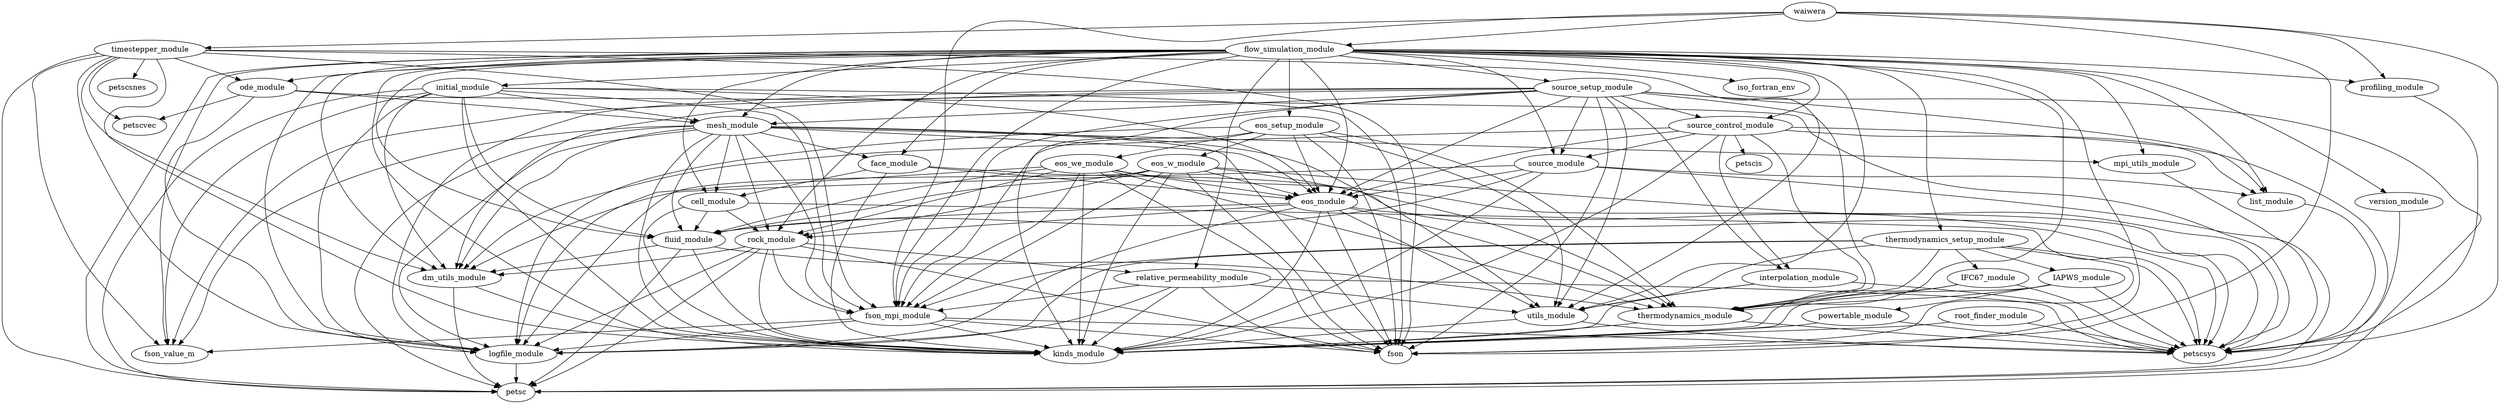 digraph waiwera{
        IAPWS_module -> kinds_module
        IAPWS_module -> petscsys
        IAPWS_module -> powertable_module
        IAPWS_module -> thermodynamics_module
        IFC67_module -> kinds_module
        IFC67_module -> petscsys
        IFC67_module -> thermodynamics_module
        cell_module -> fluid_module
        cell_module -> kinds_module
        cell_module -> petscsys
        cell_module -> rock_module
        dm_utils_module -> kinds_module
        dm_utils_module -> petsc
        eos_module -> fluid_module
        eos_module -> fson
        eos_module -> kinds_module
        eos_module -> logfile_module
        eos_module -> petscsys
        eos_module -> rock_module
        eos_module -> thermodynamics_module
        eos_module -> utils_module
        eos_setup_module -> eos_module
        eos_setup_module -> eos_w_module
        eos_setup_module -> eos_we_module
        eos_setup_module -> fson
        eos_setup_module -> fson_mpi_module
        eos_setup_module -> logfile_module
        eos_setup_module -> thermodynamics_module
        eos_setup_module -> utils_module
        eos_w_module -> eos_module
        eos_w_module -> fluid_module
        eos_w_module -> fson
        eos_w_module -> fson_mpi_module
        eos_w_module -> kinds_module
        eos_w_module -> logfile_module
        eos_w_module -> petscsys
        eos_w_module -> rock_module
        eos_w_module -> thermodynamics_module
        eos_we_module -> eos_module
        eos_we_module -> fluid_module
        eos_we_module -> fson
        eos_we_module -> fson_mpi_module
        eos_we_module -> kinds_module
        eos_we_module -> logfile_module
        eos_we_module -> petscsys
        eos_we_module -> rock_module
        eos_we_module -> thermodynamics_module
        face_module -> cell_module
        face_module -> eos_module
        face_module -> kinds_module
        face_module -> petscsys
        flow_simulation_module -> cell_module
        flow_simulation_module -> dm_utils_module
        flow_simulation_module -> eos_module
        flow_simulation_module -> eos_setup_module
        flow_simulation_module -> face_module
        flow_simulation_module -> fluid_module
        flow_simulation_module -> fson
        flow_simulation_module -> fson_mpi_module
        flow_simulation_module -> fson_value_m
        flow_simulation_module -> initial_module
        flow_simulation_module -> iso_fortran_env
        flow_simulation_module -> kinds_module
        flow_simulation_module -> list_module
        flow_simulation_module -> logfile_module
        flow_simulation_module -> mesh_module
        flow_simulation_module -> mpi_utils_module
        flow_simulation_module -> ode_module
        flow_simulation_module -> petsc
        flow_simulation_module -> profiling_module
        flow_simulation_module -> relative_permeability_module
        flow_simulation_module -> rock_module
        flow_simulation_module -> source_control_module
        flow_simulation_module -> source_module
        flow_simulation_module -> source_setup_module
        flow_simulation_module -> thermodynamics_module
        flow_simulation_module -> thermodynamics_setup_module
        flow_simulation_module -> utils_module
        flow_simulation_module -> version_module
        fluid_module -> dm_utils_module
        fluid_module -> kinds_module
        fluid_module -> petsc
        fluid_module -> thermodynamics_module
        fson_mpi_module -> fson
        fson_mpi_module -> fson_value_m
        fson_mpi_module -> kinds_module
        fson_mpi_module -> logfile_module
        fson_mpi_module -> petscsys
        initial_module -> dm_utils_module
        initial_module -> eos_module
        initial_module -> fluid_module
        initial_module -> fson
        initial_module -> fson_mpi_module
        initial_module -> fson_value_m
        initial_module -> kinds_module
        initial_module -> logfile_module
        initial_module -> mesh_module
        initial_module -> petsc
        interpolation_module -> kinds_module
        interpolation_module -> petscsys
        interpolation_module -> utils_module
        list_module -> petscsys
        logfile_module -> petsc
        mesh_module -> cell_module
        mesh_module -> dm_utils_module
        mesh_module -> eos_module
        mesh_module -> face_module
        mesh_module -> fluid_module
        mesh_module -> fson
        mesh_module -> fson_mpi_module
        mesh_module -> fson_value_m
        mesh_module -> kinds_module
        mesh_module -> logfile_module
        mesh_module -> mpi_utils_module
        mesh_module -> petsc
        mesh_module -> rock_module
        mesh_module -> utils_module
        mpi_utils_module -> petscsys
        ode_module -> logfile_module
        ode_module -> mesh_module
        ode_module -> petscsys
        ode_module -> petscvec
        powertable_module -> kinds_module
        powertable_module -> petscsys
        profiling_module -> petscsys
        relative_permeability_module -> fson
        relative_permeability_module -> fson_mpi_module
        relative_permeability_module -> kinds_module
        relative_permeability_module -> logfile_module
        relative_permeability_module -> petscsys
        relative_permeability_module -> utils_module
        rock_module -> dm_utils_module
        rock_module -> fson
        rock_module -> fson_mpi_module
        rock_module -> kinds_module
        rock_module -> logfile_module
        rock_module -> petsc
        rock_module -> relative_permeability_module
        root_finder_module -> kinds_module
        root_finder_module -> petscsys
        source_control_module -> dm_utils_module
        source_control_module -> eos_module
        source_control_module -> interpolation_module
        source_control_module -> kinds_module
        source_control_module -> list_module
        source_control_module -> petsc
        source_control_module -> petscis
        source_control_module -> source_module
        source_control_module -> thermodynamics_module
        source_module -> dm_utils_module
        source_module -> eos_module
        source_module -> fluid_module
        source_module -> kinds_module
        source_module -> list_module
        source_module -> petsc
        source_setup_module -> dm_utils_module
        source_setup_module -> eos_module
        source_setup_module -> fson
        source_setup_module -> fson_mpi_module
        source_setup_module -> fson_value_m
        source_setup_module -> interpolation_module
        source_setup_module -> kinds_module
        source_setup_module -> list_module
        source_setup_module -> logfile_module
        source_setup_module -> mesh_module
        source_setup_module -> petsc
        source_setup_module -> source_control_module
        source_setup_module -> source_module
        source_setup_module -> thermodynamics_module
        source_setup_module -> utils_module
        thermodynamics_module -> kinds_module
        thermodynamics_module -> petscsys
        thermodynamics_setup_module -> IAPWS_module
        thermodynamics_setup_module -> IFC67_module
        thermodynamics_setup_module -> fson
        thermodynamics_setup_module -> fson_mpi_module
        thermodynamics_setup_module -> logfile_module
        thermodynamics_setup_module -> petscsys
        thermodynamics_setup_module -> thermodynamics_module
        thermodynamics_setup_module -> utils_module
        timestepper_module -> dm_utils_module
        timestepper_module -> fson
        timestepper_module -> fson_mpi_module
        timestepper_module -> fson_value_m
        timestepper_module -> kinds_module
        timestepper_module -> logfile_module
        timestepper_module -> ode_module
        timestepper_module -> petsc
        timestepper_module -> petscsnes
        timestepper_module -> petscvec
        timestepper_module -> utils_module
        utils_module -> kinds_module
        utils_module -> petscsys
        version_module -> petscsys
        waiwera -> flow_simulation_module
        waiwera -> fson
        waiwera -> fson_mpi_module
        waiwera -> petscsys
        waiwera -> profiling_module
        waiwera -> timestepper_module
}